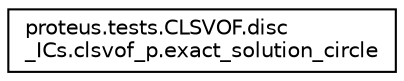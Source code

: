 digraph "Graphical Class Hierarchy"
{
 // LATEX_PDF_SIZE
  edge [fontname="Helvetica",fontsize="10",labelfontname="Helvetica",labelfontsize="10"];
  node [fontname="Helvetica",fontsize="10",shape=record];
  rankdir="LR";
  Node0 [label="proteus.tests.CLSVOF.disc\l_ICs.clsvof_p.exact_solution_circle",height=0.2,width=0.4,color="black", fillcolor="white", style="filled",URL="$d1/de7/classproteus_1_1tests_1_1CLSVOF_1_1disc__ICs_1_1clsvof__p_1_1exact__solution__circle.html",tooltip=" "];
}
